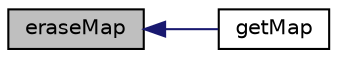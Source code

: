digraph "eraseMap"
{
  edge [fontname="Helvetica",fontsize="10",labelfontname="Helvetica",labelfontsize="10"];
  node [fontname="Helvetica",fontsize="10",shape=record];
  rankdir="LR";
  Node1 [label="eraseMap",height=0.2,width=0.4,color="black", fillcolor="grey75", style="filled", fontcolor="black"];
  Node1 -> Node2 [dir="back",color="midnightblue",fontsize="10",style="solid",fontname="Helvetica"];
  Node2 [label="getMap",height=0.2,width=0.4,color="black", fillcolor="white", style="filled",URL="$de/d0c/mapping_8h.html#acd86842943223c3da418c5981befabf6",tooltip="Connect to the server and get the labyrinth data. "];
}
